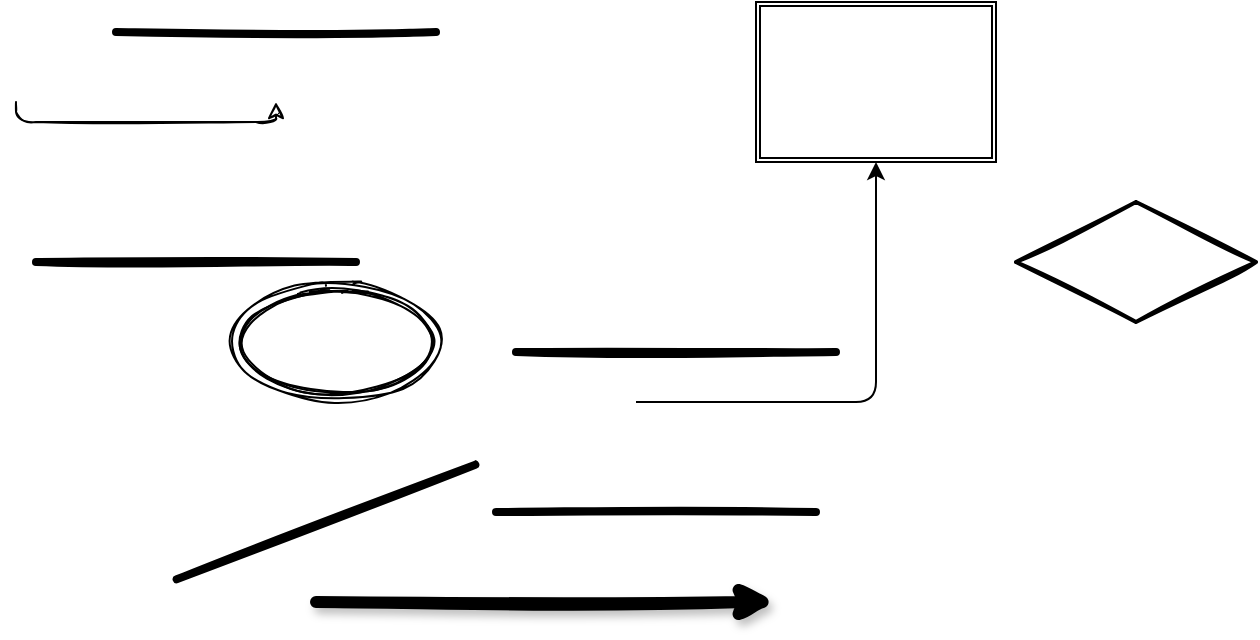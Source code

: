 <mxfile version="13.6.0" type="github">
  <diagram id="ucAfNTo71jFCrwDiezmG" name="第 1 页">
    <mxGraphModel dx="868" dy="482" grid="1" gridSize="10" guides="1" tooltips="1" connect="1" arrows="1" fold="1" page="1" pageScale="1" pageWidth="850" pageHeight="1100" math="0" shadow="0">
      <root>
        <mxCell id="0" />
        <mxCell id="1" parent="0" />
        <mxCell id="jGtEl7Uodk_wRAFe7Uy8-1" value="" style="edgeStyle=segmentEdgeStyle;endArrow=classic;html=1;" edge="1" parent="1" target="jGtEl7Uodk_wRAFe7Uy8-2">
          <mxGeometry width="50" height="50" relative="1" as="geometry">
            <mxPoint x="400" y="280" as="sourcePoint" />
            <mxPoint x="450" y="230" as="targetPoint" />
          </mxGeometry>
        </mxCell>
        <mxCell id="jGtEl7Uodk_wRAFe7Uy8-2" value="" style="shape=ext;double=1;rounded=0;whiteSpace=wrap;html=1;" vertex="1" parent="1">
          <mxGeometry x="460" y="80" width="120" height="80" as="geometry" />
        </mxCell>
        <mxCell id="jGtEl7Uodk_wRAFe7Uy8-3" value="" style="ellipse;shape=doubleEllipse;whiteSpace=wrap;html=1;shadow=0;sketch=1;" vertex="1" parent="1">
          <mxGeometry x="200" y="220" width="100" height="60" as="geometry" />
        </mxCell>
        <mxCell id="jGtEl7Uodk_wRAFe7Uy8-4" value="" style="line;strokeWidth=4;direction=south;html=1;perimeter=backbonePerimeter;points=[];outlineConnect=0;shadow=0;sketch=1;rotation=69;" vertex="1" parent="1">
          <mxGeometry x="240" y="260" width="10" height="160" as="geometry" />
        </mxCell>
        <mxCell id="jGtEl7Uodk_wRAFe7Uy8-5" value="" style="rhombus;whiteSpace=wrap;html=1;strokeWidth=2;fillWeight=-1;hachureGap=8;fillStyle=cross-hatch;sketch=1;shadow=0;" vertex="1" parent="1">
          <mxGeometry x="590" y="180" width="120" height="60" as="geometry" />
        </mxCell>
        <mxCell id="jGtEl7Uodk_wRAFe7Uy8-6" value="" style="line;strokeWidth=4;html=1;perimeter=backbonePerimeter;points=[];outlineConnect=0;shadow=0;sketch=1;" vertex="1" parent="1">
          <mxGeometry x="140" y="90" width="160" height="10" as="geometry" />
        </mxCell>
        <mxCell id="jGtEl7Uodk_wRAFe7Uy8-7" value="" style="edgeStyle=segmentEdgeStyle;endArrow=classic;html=1;sketch=1;" edge="1" parent="1">
          <mxGeometry width="50" height="50" relative="1" as="geometry">
            <mxPoint x="90" y="130" as="sourcePoint" />
            <mxPoint x="220" y="130" as="targetPoint" />
            <Array as="points">
              <mxPoint x="90" y="140" />
              <mxPoint x="220" y="140" />
            </Array>
          </mxGeometry>
        </mxCell>
        <mxCell id="jGtEl7Uodk_wRAFe7Uy8-8" value="" style="line;strokeWidth=4;html=1;perimeter=backbonePerimeter;points=[];outlineConnect=0;shadow=0;sketch=1;" vertex="1" parent="1">
          <mxGeometry x="100" y="205" width="160" height="10" as="geometry" />
        </mxCell>
        <mxCell id="jGtEl7Uodk_wRAFe7Uy8-9" value="" style="line;strokeWidth=4;html=1;perimeter=backbonePerimeter;points=[];outlineConnect=0;shadow=0;sketch=1;" vertex="1" parent="1">
          <mxGeometry x="340" y="250" width="160" height="10" as="geometry" />
        </mxCell>
        <mxCell id="jGtEl7Uodk_wRAFe7Uy8-10" value="" style="line;strokeWidth=4;html=1;perimeter=backbonePerimeter;points=[];outlineConnect=0;shadow=0;sketch=1;" vertex="1" parent="1">
          <mxGeometry x="330" y="330" width="160" height="10" as="geometry" />
        </mxCell>
        <mxCell id="jGtEl7Uodk_wRAFe7Uy8-11" value="" style="edgeStyle=segmentEdgeStyle;endArrow=classic;html=1;sketch=1;jumpStyle=arc;strokeWidth=6;shadow=1;" edge="1" parent="1">
          <mxGeometry width="50" height="50" relative="1" as="geometry">
            <mxPoint x="240" y="380" as="sourcePoint" />
            <mxPoint x="470" y="380" as="targetPoint" />
          </mxGeometry>
        </mxCell>
      </root>
    </mxGraphModel>
  </diagram>
</mxfile>
